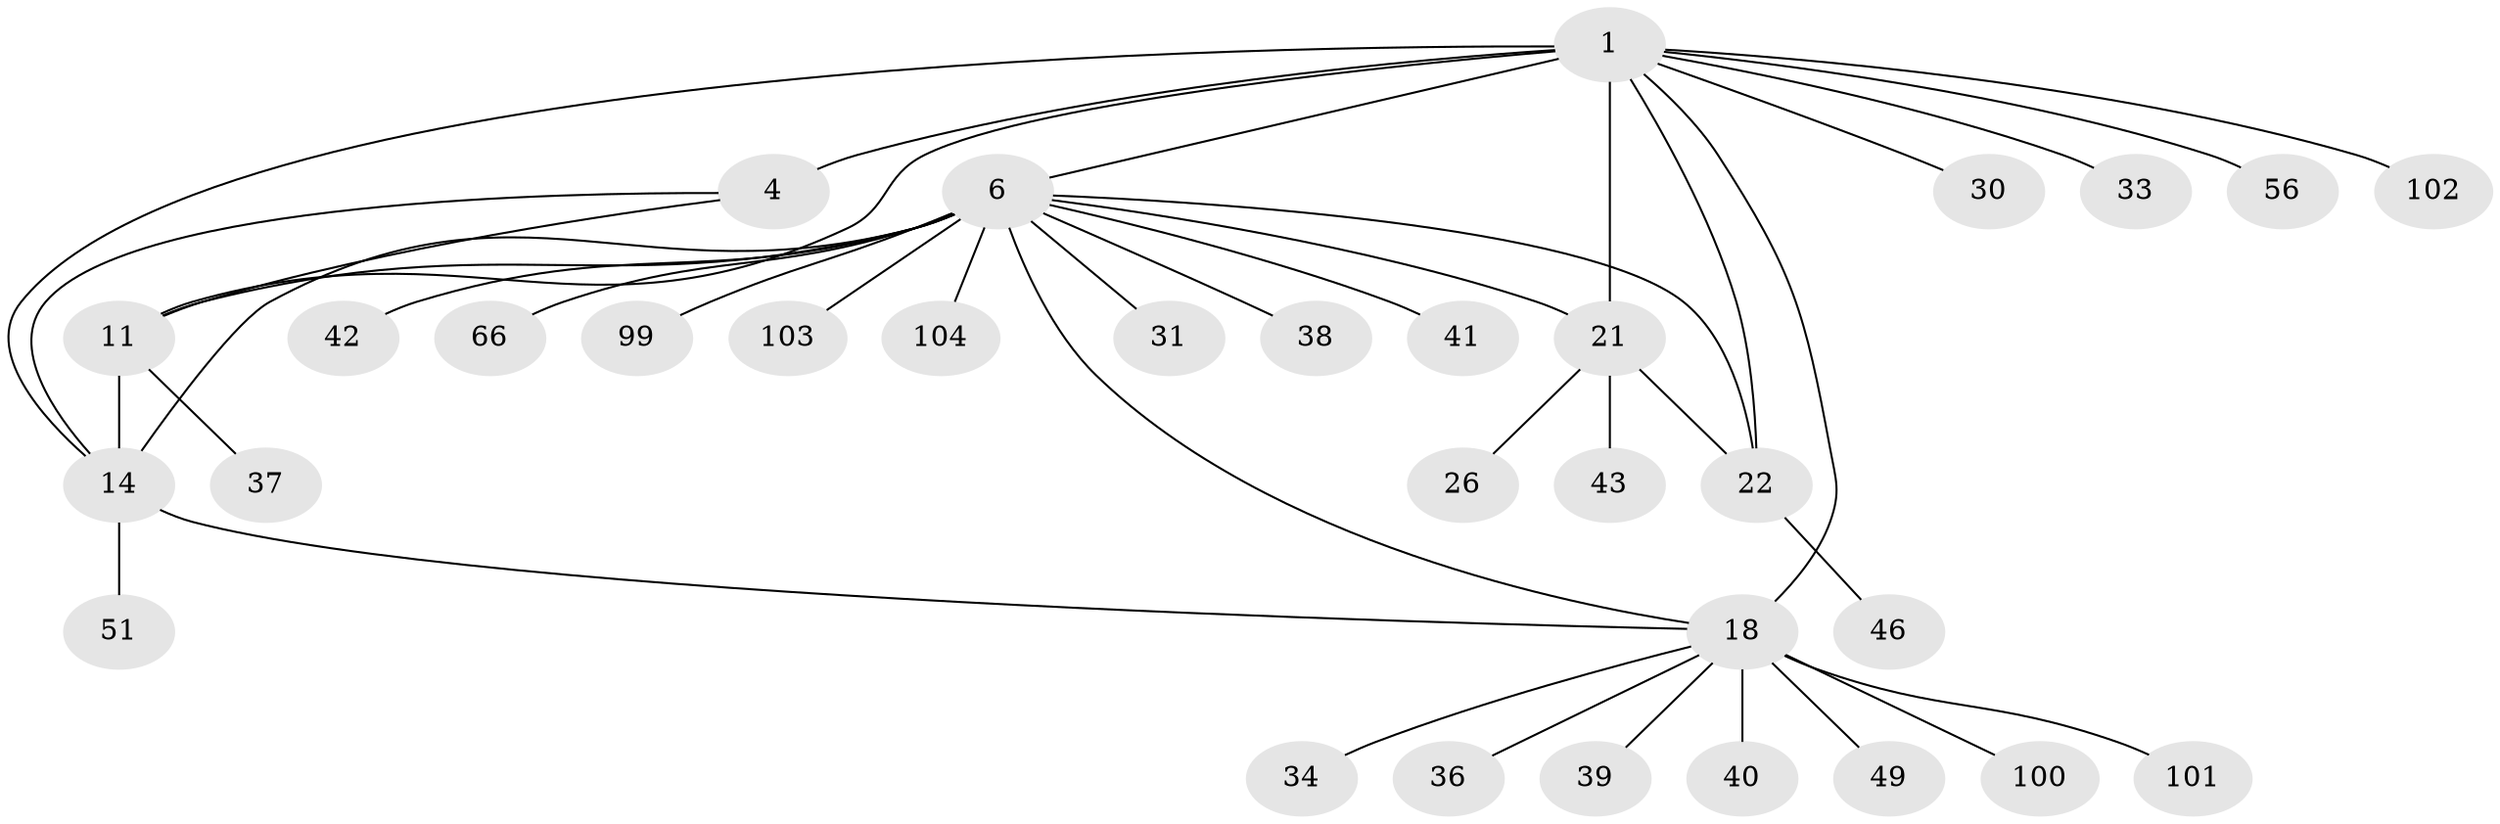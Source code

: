 // original degree distribution, {7: 0.04672897196261682, 5: 0.028037383177570093, 8: 0.037383177570093455, 9: 0.028037383177570093, 6: 0.037383177570093455, 4: 0.028037383177570093, 10: 0.028037383177570093, 11: 0.009345794392523364, 12: 0.009345794392523364, 1: 0.5607476635514018, 2: 0.18691588785046728}
// Generated by graph-tools (version 1.1) at 2025/19/03/04/25 18:19:52]
// undirected, 32 vertices, 41 edges
graph export_dot {
graph [start="1"]
  node [color=gray90,style=filled];
  1 [super="+3+28+2+16+76+5"];
  4 [super="+85+48"];
  6 [super="+7+8"];
  11 [super="+57+35+13+15+59"];
  14 [super="+17+81+54+47"];
  18 [super="+20+83+97"];
  21 [super="+25+95"];
  22 [super="+67+106"];
  26;
  30 [super="+77"];
  31;
  33 [super="+70"];
  34;
  36;
  37;
  38;
  39;
  40 [super="+90"];
  41 [super="+72"];
  42;
  43;
  46 [super="+55+105+80+61"];
  49;
  51;
  56;
  66;
  99;
  100;
  101;
  102;
  103;
  104;
  1 -- 4 [weight=5];
  1 -- 33;
  1 -- 102;
  1 -- 30;
  1 -- 56;
  1 -- 11;
  1 -- 18 [weight=4];
  1 -- 14 [weight=2];
  1 -- 6 [weight=2];
  1 -- 21 [weight=2];
  1 -- 22;
  4 -- 11;
  4 -- 14;
  6 -- 66;
  6 -- 99;
  6 -- 38;
  6 -- 103;
  6 -- 104;
  6 -- 11 [weight=4];
  6 -- 14 [weight=3];
  6 -- 21 [weight=2];
  6 -- 22;
  6 -- 41;
  6 -- 42;
  6 -- 18;
  6 -- 31;
  11 -- 14 [weight=3];
  11 -- 37;
  14 -- 18 [weight=2];
  14 -- 51;
  18 -- 40;
  18 -- 34;
  18 -- 100;
  18 -- 36;
  18 -- 101;
  18 -- 39;
  18 -- 49;
  21 -- 22 [weight=2];
  21 -- 43;
  21 -- 26;
  22 -- 46;
}
